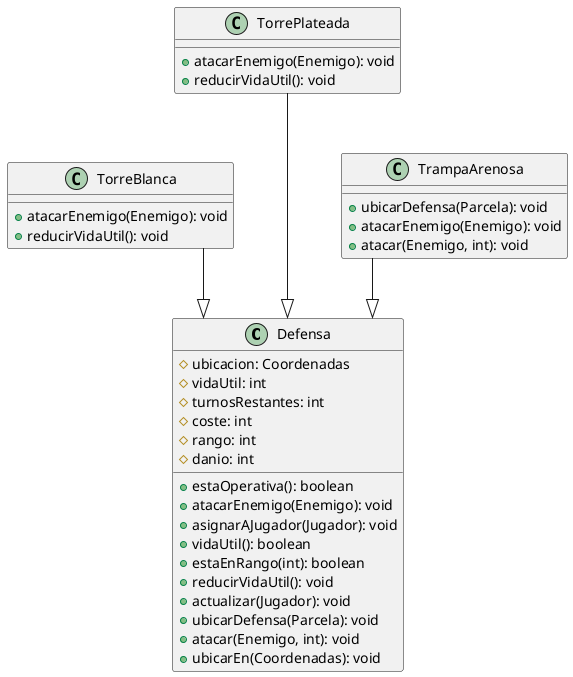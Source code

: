 @startuml
top to bottom direction
skinparam linetype ortho

class Defensa {
  # ubicacion: Coordenadas
  # vidaUtil: int
  # turnosRestantes: int
  # coste: int
  # rango: int
  # danio: int

  + estaOperativa(): boolean
  + atacarEnemigo(Enemigo): void
  + asignarAJugador(Jugador): void
  + vidaUtil(): boolean
  + estaEnRango(int): boolean
  + reducirVidaUtil(): void
  + actualizar(Jugador): void
  + ubicarDefensa(Parcela): void
  + atacar(Enemigo, int): void
  + ubicarEn(Coordenadas): void
}
class TorreBlanca {
  + atacarEnemigo(Enemigo): void
  + reducirVidaUtil(): void
}
class TorrePlateada {
  + atacarEnemigo(Enemigo): void
  + reducirVidaUtil(): void
}
class TrampaArenosa {
  + ubicarDefensa(Parcela): void
  + atacarEnemigo(Enemigo): void
  + atacar(Enemigo, int): void
}

TorreBlanca    --|>  Defensa
TorrePlateada  ---|>  Defensa
TrampaArenosa  --|>  Defensa
@enduml
